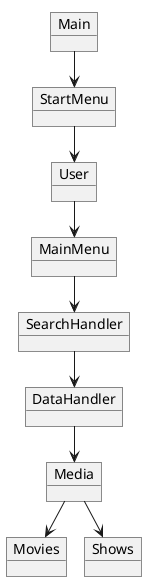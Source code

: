 @startuml
!pragma layout smetana

object Main
object StartMenu
object MainMenu
object Media
object DataHandler
object User
object SearchHandler
object Movies
object Shows



Main --> StartMenu
StartMenu --> User
User --> MainMenu
MainMenu --> SearchHandler
SearchHandler --> DataHandler
DataHandler --> Media
Media --> Shows
Media --> Movies









@enduml